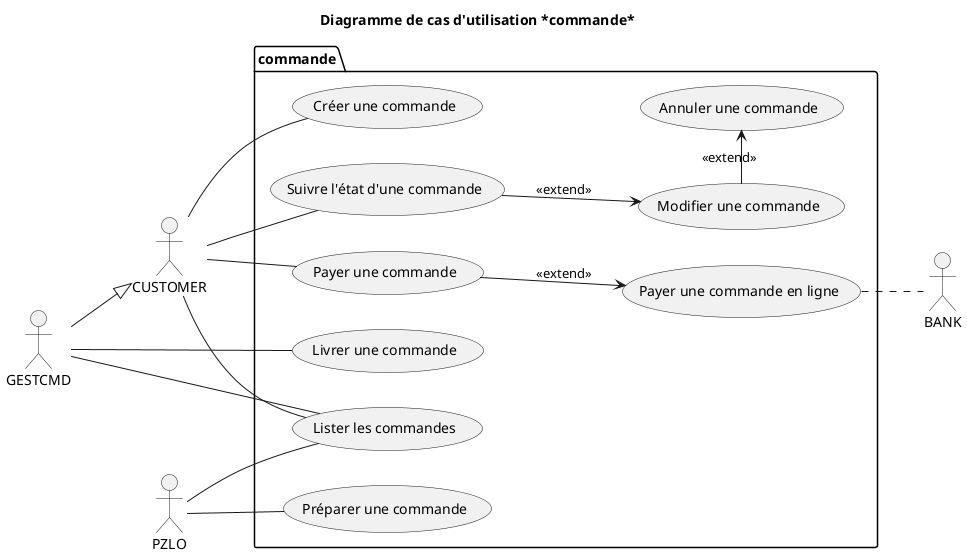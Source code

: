 @startuml 03_commande
title Diagramme de cas d'utilisation *commande*

' actor Gestionnaire_de_commande as GESTCMD
' actor Client as CUSTOMER
' actor Gestionnaire_de_stock as GESTSTOCK
' actor Pizzaiolo as PZLO
' actor Responsable as BOSS
' actor Banque <<system>> as BANK

package commande{
    left to right direction
    (Créer une commande) as CREATE_CMD
    (Préparer une commande) as MAKE_CMD
    (Livrer une commande) as DELIVER_CMD
    (Modifier une commande) as MODIFY_CMD
    (Suivre l'état d'une commande) as FOLLOW_CMD
    (Payer une commande) as PAY_CMD
    (Payer une commande en ligne) as PAY_ONLINE_CMD
    (Annuler une commande) as CANCEL_CMD
    (Lister les commandes) AS LIST_CMD
}

CUSTOMER -- CREATE_CMD
PZLO -- MAKE_CMD
GESTCMD -- DELIVER_CMD
GESTCMD -- LIST_CMD
PZLO -- LIST_CMD
CUSTOMER -- LIST_CMD
CUSTOMER -- FOLLOW_CMD
FOLLOW_CMD --> MODIFY_CMD: <<extend>>
MODIFY_CMD -> CANCEL_CMD: <<extend>>
CUSTOMER -- PAY_CMD
PAY_CMD --> PAY_ONLINE_CMD: <<extend>>
PAY_ONLINE_CMD .. BANK
GESTCMD --|> CUSTOMER


@enduml